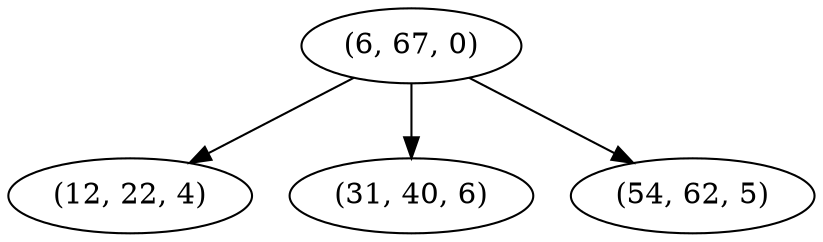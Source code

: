 digraph tree {
    "(6, 67, 0)";
    "(12, 22, 4)";
    "(31, 40, 6)";
    "(54, 62, 5)";
    "(6, 67, 0)" -> "(12, 22, 4)";
    "(6, 67, 0)" -> "(31, 40, 6)";
    "(6, 67, 0)" -> "(54, 62, 5)";
}

